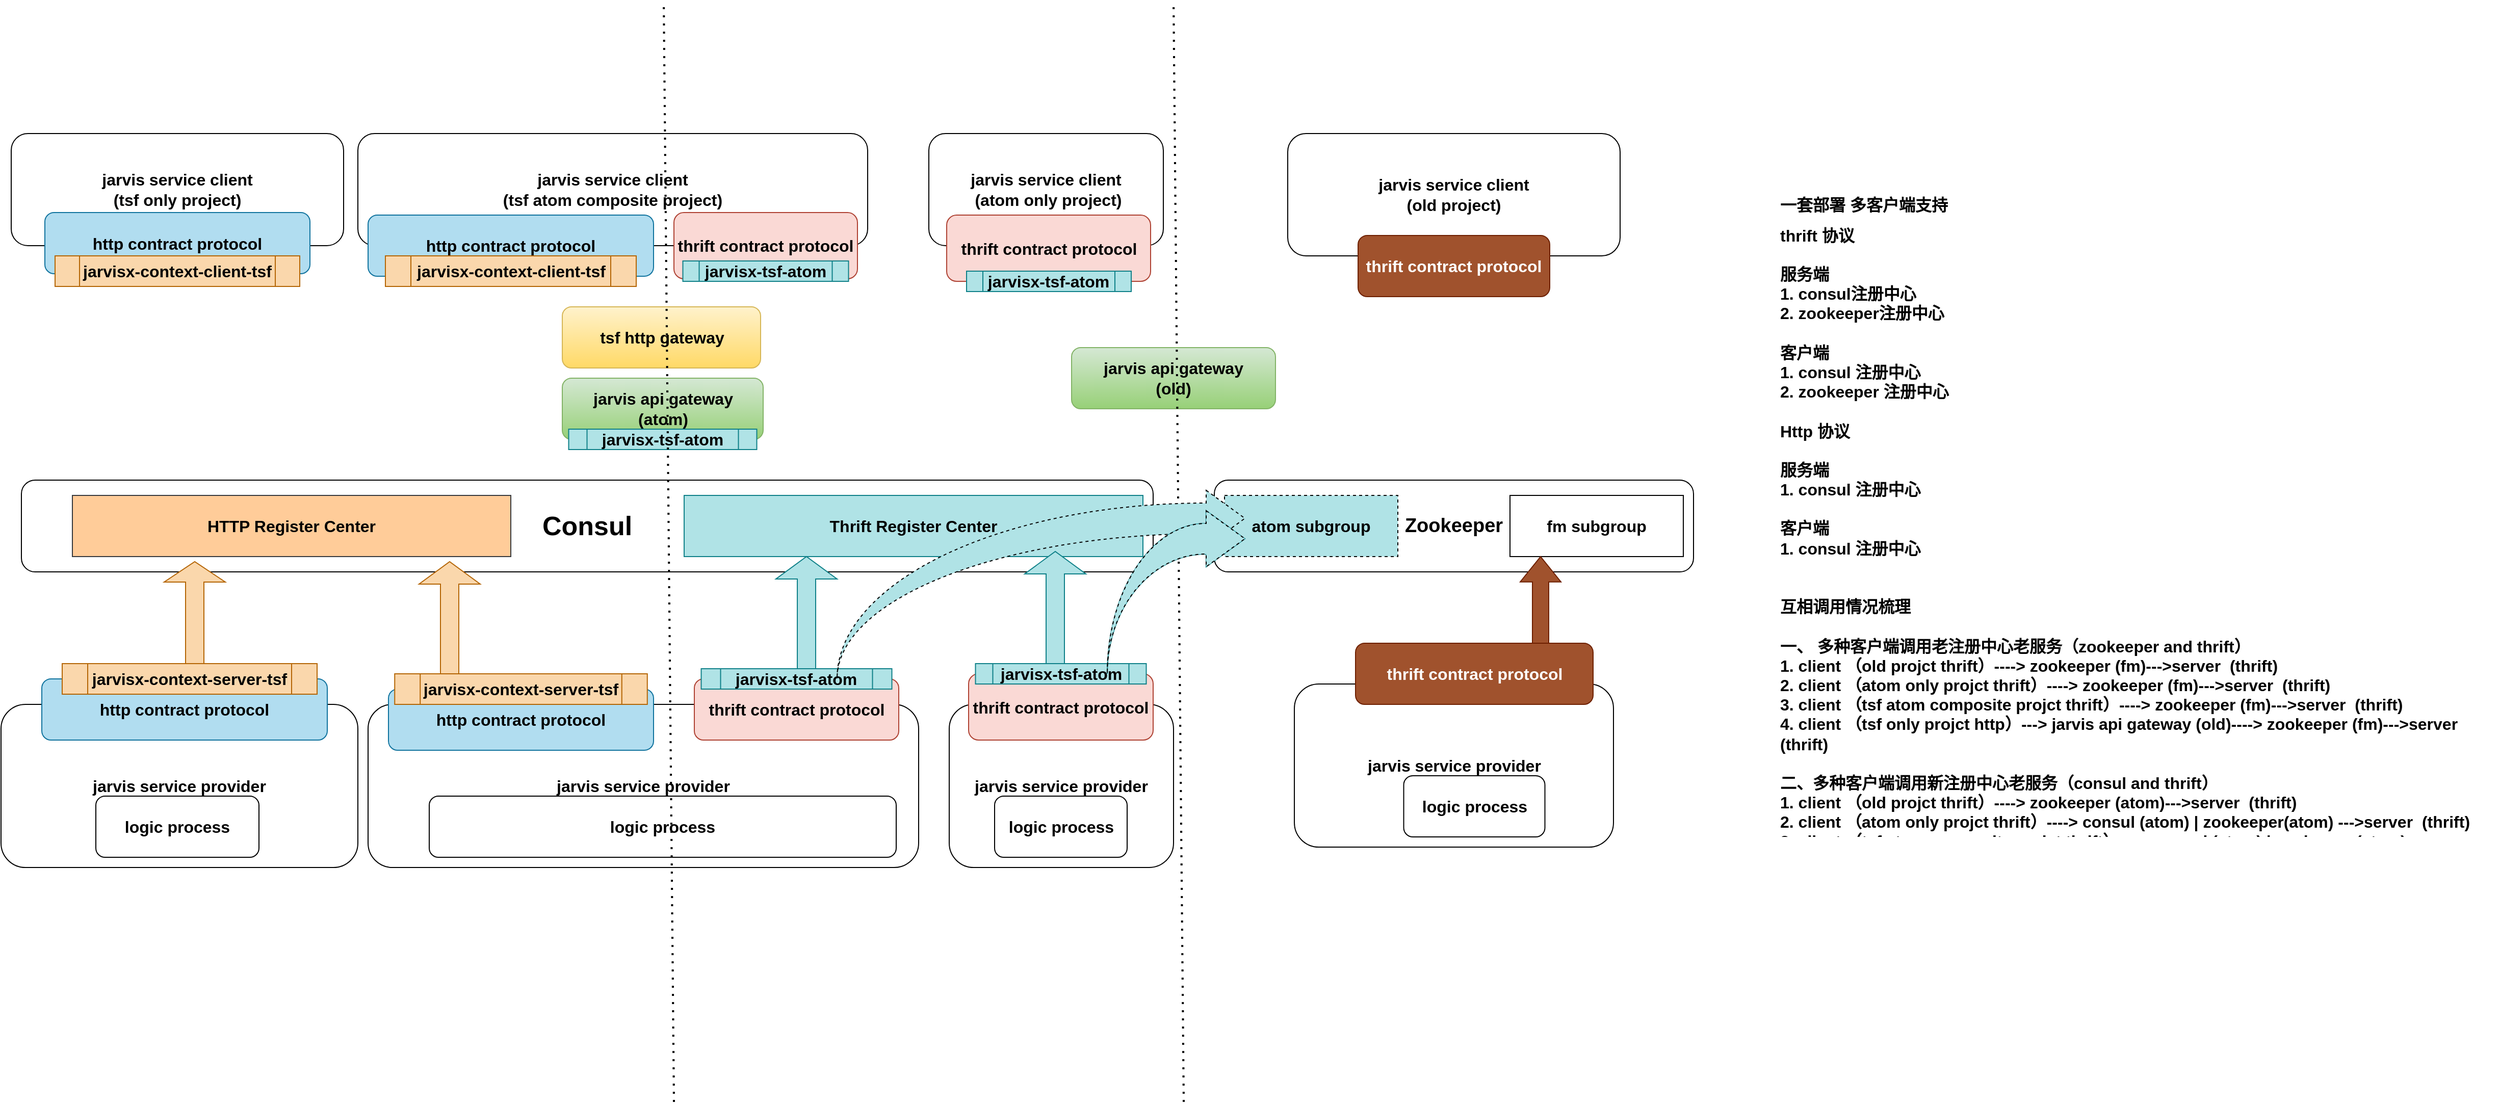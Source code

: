 <mxfile version="14.1.9" type="github">
  <diagram id="-b68cmkpjly45NJEYMcE" name="Page-1">
    <mxGraphModel dx="2249" dy="1963" grid="1" gridSize="10" guides="1" tooltips="1" connect="1" arrows="1" fold="1" page="1" pageScale="1" pageWidth="827" pageHeight="1169" math="0" shadow="0">
      <root>
        <mxCell id="0" />
        <mxCell id="1" parent="0" />
        <mxCell id="J-GAMBitPqSNVD4_ut0o-4" value="jarvis service provider" style="rounded=1;whiteSpace=wrap;html=1;fontStyle=1;align=center;horizontal=1;fontSize=16;" parent="1" vertex="1">
          <mxGeometry x="-260" y="390" width="540" height="160" as="geometry" />
        </mxCell>
        <mxCell id="J-GAMBitPqSNVD4_ut0o-15" value="tsf http gateway" style="rounded=1;whiteSpace=wrap;html=1;gradientColor=#ffd966;fillColor=#fff2cc;strokeColor=#d6b656;fontStyle=1;align=center;horizontal=1;fontSize=16;" parent="1" vertex="1">
          <mxGeometry x="-69.5" width="194.5" height="60" as="geometry" />
        </mxCell>
        <mxCell id="J-GAMBitPqSNVD4_ut0o-18" value="jarvis api gateway&lt;br style=&quot;font-size: 16px;&quot;&gt;(old)" style="rounded=1;whiteSpace=wrap;html=1;gradientColor=#97d077;fillColor=#d5e8d4;strokeColor=#82b366;fontStyle=1;align=center;horizontal=1;fontSize=16;" parent="1" vertex="1">
          <mxGeometry x="430" y="40" width="200" height="60" as="geometry" />
        </mxCell>
        <mxCell id="J-GAMBitPqSNVD4_ut0o-32" value="logic process" style="rounded=1;whiteSpace=wrap;html=1;fontStyle=1;align=center;horizontal=1;fontSize=16;" parent="1" vertex="1">
          <mxGeometry x="-200" y="480" width="458" height="60" as="geometry" />
        </mxCell>
        <mxCell id="J-GAMBitPqSNVD4_ut0o-40" value="Consul" style="rounded=1;whiteSpace=wrap;html=1;fontStyle=1;align=center;horizontal=1;fontSize=26;" parent="1" vertex="1">
          <mxGeometry x="-600" y="170" width="1110" height="90" as="geometry" />
        </mxCell>
        <mxCell id="J-GAMBitPqSNVD4_ut0o-41" value="Thrift Register Center" style="rounded=0;whiteSpace=wrap;html=1;fontStyle=1;align=center;horizontal=1;fontSize=16;fillColor=#b0e3e6;strokeColor=#0e8088;" parent="1" vertex="1">
          <mxGeometry x="50" y="185" width="450" height="60" as="geometry" />
        </mxCell>
        <mxCell id="J-GAMBitPqSNVD4_ut0o-42" value="HTTP Register Center" style="rounded=0;whiteSpace=wrap;html=1;fontStyle=1;align=center;horizontal=1;fontSize=16;fillColor=#ffcc99;strokeColor=#36393d;" parent="1" vertex="1">
          <mxGeometry x="-550" y="185" width="430" height="60" as="geometry" />
        </mxCell>
        <mxCell id="J-GAMBitPqSNVD4_ut0o-50" value="thrift contract protocol" style="rounded=1;whiteSpace=wrap;html=1;fillColor=#fad9d5;strokeColor=#ae4132;fontStyle=1;align=center;horizontal=1;fontSize=16;" parent="1" vertex="1">
          <mxGeometry x="60" y="365" width="200.5" height="60" as="geometry" />
        </mxCell>
        <mxCell id="J-GAMBitPqSNVD4_ut0o-51" value="jarvisx-tsf-atom" style="shape=process;whiteSpace=wrap;html=1;backgroundOutline=1;fillColor=#b0e3e6;strokeColor=#0e8088;fontStyle=1;align=center;horizontal=1;fontSize=16;" parent="1" vertex="1">
          <mxGeometry x="66.75" y="355" width="187" height="20" as="geometry" />
        </mxCell>
        <mxCell id="J-GAMBitPqSNVD4_ut0o-58" value="jarvis service client&lt;br style=&quot;font-size: 16px;&quot;&gt;(old project)" style="rounded=1;whiteSpace=wrap;html=1;fontStyle=1;align=center;horizontal=1;fontSize=16;" parent="1" vertex="1">
          <mxGeometry x="642" y="-170" width="326" height="120" as="geometry" />
        </mxCell>
        <mxCell id="J-GAMBitPqSNVD4_ut0o-61" value="thrift contract protocol" style="rounded=1;whiteSpace=wrap;html=1;fillColor=#a0522d;strokeColor=#6D1F00;fontColor=#ffffff;fontStyle=1;align=center;horizontal=1;fontSize=16;" parent="1" vertex="1">
          <mxGeometry x="711" y="-70" width="188" height="60" as="geometry" />
        </mxCell>
        <mxCell id="J-GAMBitPqSNVD4_ut0o-62" value="jarvis service provider" style="rounded=1;whiteSpace=wrap;html=1;fontStyle=1;align=center;horizontal=1;fontSize=16;" parent="1" vertex="1">
          <mxGeometry x="648.5" y="370" width="313" height="160" as="geometry" />
        </mxCell>
        <mxCell id="J-GAMBitPqSNVD4_ut0o-63" value="thrift contract protocol" style="rounded=1;whiteSpace=wrap;html=1;fillColor=#a0522d;strokeColor=#6D1F00;fontColor=#ffffff;fontStyle=1;align=center;horizontal=1;fontSize=16;" parent="1" vertex="1">
          <mxGeometry x="708.5" y="330" width="233" height="60" as="geometry" />
        </mxCell>
        <mxCell id="J-GAMBitPqSNVD4_ut0o-65" value="Zookeeper" style="rounded=1;whiteSpace=wrap;html=1;fontStyle=1;align=center;horizontal=1;fontSize=19;" parent="1" vertex="1">
          <mxGeometry x="570" y="170" width="470" height="90" as="geometry" />
        </mxCell>
        <mxCell id="J-GAMBitPqSNVD4_ut0o-66" value="atom subgroup" style="rounded=0;whiteSpace=wrap;html=1;fontStyle=1;align=center;horizontal=1;fontSize=16;fillColor=#b0e3e6;dashed=1;strokeColor=#050505;" parent="1" vertex="1">
          <mxGeometry x="580" y="185" width="170" height="60" as="geometry" />
        </mxCell>
        <mxCell id="J-GAMBitPqSNVD4_ut0o-67" value="fm subgroup" style="rounded=0;whiteSpace=wrap;html=1;fontStyle=1;align=center;horizontal=1;fontSize=16;" parent="1" vertex="1">
          <mxGeometry x="860" y="185" width="170" height="60" as="geometry" />
        </mxCell>
        <mxCell id="J-GAMBitPqSNVD4_ut0o-68" value="" style="endArrow=none;dashed=1;html=1;dashPattern=1 3;strokeWidth=2;fontStyle=1;align=center;horizontal=1;fontSize=16;" parent="1" edge="1">
          <mxGeometry width="50" height="50" relative="1" as="geometry">
            <mxPoint x="540" y="780" as="sourcePoint" />
            <mxPoint x="530" y="-300" as="targetPoint" />
          </mxGeometry>
        </mxCell>
        <mxCell id="J-GAMBitPqSNVD4_ut0o-69" value="logic process" style="rounded=1;whiteSpace=wrap;html=1;fontStyle=1;align=center;horizontal=1;fontSize=16;" parent="1" vertex="1">
          <mxGeometry x="755.75" y="460" width="138.5" height="60" as="geometry" />
        </mxCell>
        <mxCell id="J-GAMBitPqSNVD4_ut0o-73" value="jarvis api gateway&lt;br style=&quot;font-size: 16px;&quot;&gt;(atom)" style="rounded=1;whiteSpace=wrap;html=1;gradientColor=#97d077;fillColor=#d5e8d4;strokeColor=#82b366;fontStyle=1;align=center;horizontal=1;fontSize=16;" parent="1" vertex="1">
          <mxGeometry x="-69.5" y="70" width="197" height="60" as="geometry" />
        </mxCell>
        <mxCell id="J-GAMBitPqSNVD4_ut0o-74" value="jarvisx-tsf-atom" style="shape=process;whiteSpace=wrap;html=1;backgroundOutline=1;fillColor=#b0e3e6;strokeColor=#0e8088;fontStyle=1;align=center;horizontal=1;fontSize=16;" parent="1" vertex="1">
          <mxGeometry x="-63.25" y="120" width="184.5" height="20" as="geometry" />
        </mxCell>
        <mxCell id="J-GAMBitPqSNVD4_ut0o-75" value="http contract protocol" style="rounded=1;whiteSpace=wrap;html=1;fillColor=#b1ddf0;strokeColor=#10739e;fontStyle=1;align=center;horizontal=1;fontSize=16;" parent="1" vertex="1">
          <mxGeometry x="-240" y="375" width="260" height="60" as="geometry" />
        </mxCell>
        <mxCell id="J-GAMBitPqSNVD4_ut0o-76" value="jarvisx-context-server-tsf" style="shape=process;whiteSpace=wrap;html=1;backgroundOutline=1;fillColor=#fad7ac;strokeColor=#b46504;fontStyle=1;align=center;horizontal=1;fontSize=16;" parent="1" vertex="1">
          <mxGeometry x="-233.87" y="360" width="247.75" height="30" as="geometry" />
        </mxCell>
        <mxCell id="J-GAMBitPqSNVD4_ut0o-77" value="jarvis service client&lt;br style=&quot;font-size: 16px;&quot;&gt;(tsf atom composite project)" style="rounded=1;whiteSpace=wrap;html=1;fontStyle=1;align=center;horizontal=1;fontSize=16;" parent="1" vertex="1">
          <mxGeometry x="-270" y="-170" width="500" height="110" as="geometry" />
        </mxCell>
        <mxCell id="J-GAMBitPqSNVD4_ut0o-78" value="jarvis service client &lt;br style=&quot;font-size: 16px;&quot;&gt;(tsf only project)" style="rounded=1;whiteSpace=wrap;html=1;fontStyle=1;align=center;horizontal=1;fontSize=16;" parent="1" vertex="1">
          <mxGeometry x="-610" y="-170" width="326" height="110" as="geometry" />
        </mxCell>
        <mxCell id="J-GAMBitPqSNVD4_ut0o-79" value="http contract protocol" style="rounded=1;whiteSpace=wrap;html=1;fillColor=#b1ddf0;strokeColor=#10739e;fontStyle=1;align=center;horizontal=1;fontSize=16;" parent="1" vertex="1">
          <mxGeometry x="-577" y="-92.5" width="260" height="60" as="geometry" />
        </mxCell>
        <mxCell id="J-GAMBitPqSNVD4_ut0o-80" value="jarvisx-context-client-tsf" style="shape=process;whiteSpace=wrap;html=1;backgroundOutline=1;fillColor=#fad7ac;strokeColor=#b46504;fontStyle=1;align=center;horizontal=1;fontSize=16;" parent="1" vertex="1">
          <mxGeometry x="-567" y="-50" width="240" height="30" as="geometry" />
        </mxCell>
        <mxCell id="J-GAMBitPqSNVD4_ut0o-81" value="jarvis service client&lt;br style=&quot;font-size: 16px;&quot;&gt;&amp;nbsp;(atom only project)" style="rounded=1;whiteSpace=wrap;html=1;fontStyle=1;align=center;horizontal=1;fontSize=16;" parent="1" vertex="1">
          <mxGeometry x="290" y="-170" width="230" height="110" as="geometry" />
        </mxCell>
        <mxCell id="J-GAMBitPqSNVD4_ut0o-82" value="thrift contract protocol" style="rounded=1;whiteSpace=wrap;html=1;fillColor=#fad9d5;strokeColor=#ae4132;fontStyle=1;align=center;horizontal=1;fontSize=16;" parent="1" vertex="1">
          <mxGeometry x="307.5" y="-90" width="200" height="65" as="geometry" />
        </mxCell>
        <mxCell id="J-GAMBitPqSNVD4_ut0o-83" value="jarvisx-tsf-atom" style="shape=process;whiteSpace=wrap;html=1;backgroundOutline=1;fillColor=#b0e3e6;strokeColor=#0e8088;fontStyle=1;align=center;horizontal=1;fontSize=16;" parent="1" vertex="1">
          <mxGeometry x="327" y="-35" width="161.5" height="20" as="geometry" />
        </mxCell>
        <mxCell id="J-GAMBitPqSNVD4_ut0o-84" value="" style="endArrow=none;dashed=1;html=1;dashPattern=1 3;strokeWidth=2;fontStyle=1;align=center;horizontal=1;fontSize=16;" parent="1" edge="1">
          <mxGeometry width="50" height="50" relative="1" as="geometry">
            <mxPoint x="40" y="780.0" as="sourcePoint" />
            <mxPoint x="30" y="-300" as="targetPoint" />
          </mxGeometry>
        </mxCell>
        <mxCell id="J-GAMBitPqSNVD4_ut0o-85" value="http contract protocol" style="rounded=1;whiteSpace=wrap;html=1;fillColor=#b1ddf0;strokeColor=#10739e;fontStyle=1;align=center;horizontal=1;fontSize=16;" parent="1" vertex="1">
          <mxGeometry x="-260" y="-90" width="280" height="60" as="geometry" />
        </mxCell>
        <mxCell id="J-GAMBitPqSNVD4_ut0o-86" value="jarvisx-context-client-tsf" style="shape=process;whiteSpace=wrap;html=1;backgroundOutline=1;fillColor=#fad7ac;strokeColor=#b46504;fontStyle=1;align=center;horizontal=1;fontSize=16;" parent="1" vertex="1">
          <mxGeometry x="-243" y="-50" width="246" height="30" as="geometry" />
        </mxCell>
        <mxCell id="J-GAMBitPqSNVD4_ut0o-87" value="thrift contract protocol" style="rounded=1;whiteSpace=wrap;html=1;fillColor=#fad9d5;strokeColor=#ae4132;fontStyle=1;align=center;horizontal=1;fontSize=16;" parent="1" vertex="1">
          <mxGeometry x="40" y="-92.5" width="180" height="65" as="geometry" />
        </mxCell>
        <mxCell id="J-GAMBitPqSNVD4_ut0o-88" value="jarvisx-tsf-atom" style="shape=process;whiteSpace=wrap;html=1;backgroundOutline=1;fillColor=#b0e3e6;strokeColor=#0e8088;fontStyle=1;align=center;horizontal=1;fontSize=16;" parent="1" vertex="1">
          <mxGeometry x="48.75" y="-45" width="162.5" height="20" as="geometry" />
        </mxCell>
        <mxCell id="J-GAMBitPqSNVD4_ut0o-89" value="&lt;h1 style=&quot;font-size: 16px;&quot;&gt;一套部署 多客户端支持&lt;/h1&gt;&lt;div style=&quot;font-size: 16px;&quot;&gt;thrift 协议&lt;/div&gt;&lt;div style=&quot;font-size: 16px;&quot;&gt;&lt;br style=&quot;font-size: 16px;&quot;&gt;&lt;/div&gt;&lt;div style=&quot;font-size: 16px;&quot;&gt;服务端&lt;/div&gt;&lt;div style=&quot;font-size: 16px;&quot;&gt;1. consul注册中心&lt;/div&gt;&lt;div style=&quot;font-size: 16px;&quot;&gt;2. zookeeper注册中心&lt;/div&gt;&lt;div style=&quot;font-size: 16px;&quot;&gt;&lt;br style=&quot;font-size: 16px;&quot;&gt;&lt;/div&gt;&lt;div style=&quot;font-size: 16px;&quot;&gt;客户端&lt;/div&gt;&lt;div style=&quot;font-size: 16px;&quot;&gt;1. consul 注册中心&lt;/div&gt;&lt;div style=&quot;font-size: 16px;&quot;&gt;2. zookeeper 注册中心&lt;/div&gt;&lt;div style=&quot;font-size: 16px;&quot;&gt;&lt;br style=&quot;font-size: 16px;&quot;&gt;&lt;/div&gt;&lt;div style=&quot;font-size: 16px;&quot;&gt;Http 协议&lt;/div&gt;&lt;div style=&quot;font-size: 16px;&quot;&gt;&lt;br style=&quot;font-size: 16px;&quot;&gt;&lt;/div&gt;&lt;div style=&quot;font-size: 16px;&quot;&gt;服务端&lt;/div&gt;&lt;div style=&quot;font-size: 16px;&quot;&gt;1. consul 注册中心&lt;/div&gt;&lt;div style=&quot;font-size: 16px;&quot;&gt;&lt;br style=&quot;font-size: 16px;&quot;&gt;&lt;/div&gt;&lt;div style=&quot;font-size: 16px;&quot;&gt;客户端&lt;/div&gt;&lt;div style=&quot;font-size: 16px;&quot;&gt;1. consul 注册中心&lt;/div&gt;&lt;div style=&quot;font-size: 16px;&quot;&gt;&lt;br style=&quot;font-size: 16px;&quot;&gt;&lt;/div&gt;&lt;div style=&quot;font-size: 16px;&quot;&gt;&lt;br style=&quot;font-size: 16px;&quot;&gt;&lt;/div&gt;&lt;div style=&quot;font-size: 16px;&quot;&gt;互相调用情况梳理&lt;/div&gt;&lt;div style=&quot;font-size: 16px;&quot;&gt;&lt;br style=&quot;font-size: 16px;&quot;&gt;&lt;/div&gt;&lt;div style=&quot;font-size: 16px;&quot;&gt;一、 多种客户端调用老注册中心老服务（zookeeper and thrift）&lt;/div&gt;&lt;div style=&quot;font-size: 16px;&quot;&gt;1. client （old projct thrift）----&amp;gt; zookeeper (fm)---&amp;gt;server&amp;nbsp; (thrift)&lt;/div&gt;&lt;div style=&quot;font-size: 16px;&quot;&gt;&lt;div style=&quot;font-size: 16px;&quot;&gt;2. client （atom only projct thrift）----&amp;gt; zookeeper (fm)---&amp;gt;server&amp;nbsp; (thrift)&lt;/div&gt;&lt;div style=&quot;font-size: 16px;&quot;&gt;&lt;div style=&quot;font-size: 16px;&quot;&gt;3. client （tsf atom composite projct thrift）----&amp;gt; zookeeper (fm)---&amp;gt;server&amp;nbsp; (thrift)&lt;/div&gt;&lt;div style=&quot;font-size: 16px;&quot;&gt;&lt;div style=&quot;font-size: 16px;&quot;&gt;4. client （tsf only projct http）---&amp;gt; jarvis api gateway (old)----&amp;gt; zookeeper (fm)---&amp;gt;server&amp;nbsp; (thrift)&lt;/div&gt;&lt;div style=&quot;font-size: 16px;&quot;&gt;&lt;br style=&quot;font-size: 16px;&quot;&gt;&lt;/div&gt;&lt;div style=&quot;font-size: 16px;&quot;&gt;二、多种客户端调用新注册中心老服务（consul and thrift）&lt;/div&gt;&lt;div style=&quot;font-size: 16px;&quot;&gt;&lt;div style=&quot;font-size: 16px;&quot;&gt;&lt;div style=&quot;font-size: 16px;&quot;&gt;1. client （old projct thrift）----&amp;gt; zookeeper (atom)---&amp;gt;server&amp;nbsp; (thrift)&lt;/div&gt;&lt;div style=&quot;font-size: 16px;&quot;&gt;&lt;span style=&quot;font-size: 16px;&quot;&gt;2. client （atom only projct thrift）----&amp;gt; consul (atom) | zookeeper(atom) ---&amp;gt;server&amp;nbsp; (thrift)&lt;/span&gt;&lt;br style=&quot;font-size: 16px;&quot;&gt;&lt;/div&gt;&lt;div style=&quot;font-size: 16px;&quot;&gt;&lt;div style=&quot;font-size: 16px;&quot;&gt;&lt;div style=&quot;font-size: 16px;&quot;&gt;3. client （tsf atom composite projct thrift）----&amp;gt;&amp;nbsp;consul (atom) | zookeeper(atom)---&amp;gt;server&amp;nbsp; (thrift)&lt;/div&gt;&lt;div style=&quot;font-size: 16px;&quot;&gt;4.1 client （tsf only projct http）---&amp;gt; jarvis api gateway (atom)----&amp;gt; consul (atom) | zookeeper(atom)---&amp;gt;server&amp;nbsp; (thrift)&lt;/div&gt;&lt;/div&gt;&lt;/div&gt;&lt;/div&gt;&lt;div style=&quot;font-size: 16px;&quot;&gt;&lt;div style=&quot;font-size: 16px;&quot;&gt;&lt;div style=&quot;font-size: 16px;&quot;&gt;4. 2 client （tsf only projct http）---&amp;gt; jarvis api gateway (old)----&amp;gt; zookeeper(atom)---&amp;gt;server&amp;nbsp; (thrift)&lt;/div&gt;&lt;div style=&quot;font-size: 16px;&quot;&gt;&lt;br style=&quot;font-size: 16px;&quot;&gt;&lt;/div&gt;&lt;/div&gt;&lt;/div&gt;&lt;/div&gt;&lt;/div&gt;&lt;/div&gt;&lt;/div&gt;&lt;div style=&quot;font-size: 16px;&quot;&gt;三、多种客户端调用先注册中心新服务（consul and http）&lt;/div&gt;&lt;div style=&quot;font-size: 16px;&quot;&gt;&lt;div style=&quot;font-size: 16px;&quot;&gt;&lt;div style=&quot;font-size: 16px;&quot;&gt;1. client （old projct thrift）----&amp;gt; tsf http gateway---&amp;gt;server&amp;nbsp; (http)&lt;/div&gt;&lt;div style=&quot;font-size: 16px;&quot;&gt;2. client （atom only projct thrift）----&amp;gt; tsf http gateway ---&amp;gt;server&amp;nbsp; (http)&lt;br style=&quot;font-size: 16px;&quot;&gt;&lt;/div&gt;&lt;div style=&quot;font-size: 16px;&quot;&gt;&lt;div style=&quot;font-size: 16px;&quot;&gt;3. client （tsf atom composite projct thrift）----&amp;gt;&amp;nbsp;consul (http) ---&amp;gt;server&amp;nbsp; (http)&lt;/div&gt;&lt;div style=&quot;font-size: 16px;&quot;&gt;4. client （tsf only projct http）---&amp;gt; consul (http)---&amp;gt;server&amp;nbsp; (http)&lt;/div&gt;&lt;/div&gt;&lt;/div&gt;&lt;div style=&quot;font-size: 16px;&quot;&gt;&lt;br style=&quot;font-size: 16px;&quot;&gt;&lt;/div&gt;&lt;/div&gt;&lt;div style=&quot;font-size: 16px;&quot;&gt;&lt;br style=&quot;font-size: 16px;&quot;&gt;&lt;/div&gt;" style="text;html=1;strokeColor=none;fillColor=none;spacing=5;spacingTop=-20;whiteSpace=wrap;overflow=hidden;rounded=0;fontStyle=1;align=left;horizontal=1;fontSize=16;" parent="1" vertex="1">
          <mxGeometry x="1120" y="-110" width="710" height="630" as="geometry" />
        </mxCell>
        <mxCell id="Yk1hcENggpTfmtGuUN9E-1" value="jarvis service provider" style="rounded=1;whiteSpace=wrap;html=1;fontStyle=1;align=center;horizontal=1;fontSize=16;" parent="1" vertex="1">
          <mxGeometry x="-620" y="390" width="350" height="160" as="geometry" />
        </mxCell>
        <mxCell id="Yk1hcENggpTfmtGuUN9E-3" value="logic process" style="rounded=1;whiteSpace=wrap;html=1;fontStyle=1;align=center;horizontal=1;fontSize=16;" parent="1" vertex="1">
          <mxGeometry x="-527" y="480" width="160" height="60" as="geometry" />
        </mxCell>
        <mxCell id="Yk1hcENggpTfmtGuUN9E-4" value="http contract protocol" style="rounded=1;whiteSpace=wrap;html=1;fillColor=#b1ddf0;strokeColor=#10739e;fontStyle=1;align=center;horizontal=1;fontSize=16;" parent="1" vertex="1">
          <mxGeometry x="-580" y="365" width="280" height="60" as="geometry" />
        </mxCell>
        <mxCell id="Yk1hcENggpTfmtGuUN9E-5" value="jarvisx-context-server-tsf" style="shape=process;whiteSpace=wrap;html=1;backgroundOutline=1;fillColor=#fad7ac;strokeColor=#b46504;fontStyle=1;align=center;horizontal=1;fontSize=16;" parent="1" vertex="1">
          <mxGeometry x="-560" y="350" width="250" height="30" as="geometry" />
        </mxCell>
        <mxCell id="Yk1hcENggpTfmtGuUN9E-6" value="jarvis service provider" style="rounded=1;whiteSpace=wrap;html=1;fontStyle=1;align=center;horizontal=1;fontSize=16;" parent="1" vertex="1">
          <mxGeometry x="310" y="390" width="220" height="160" as="geometry" />
        </mxCell>
        <mxCell id="Yk1hcENggpTfmtGuUN9E-7" value="logic process" style="rounded=1;whiteSpace=wrap;html=1;fontStyle=1;align=center;horizontal=1;fontSize=16;" parent="1" vertex="1">
          <mxGeometry x="354.5" y="480" width="130" height="60" as="geometry" />
        </mxCell>
        <mxCell id="Yk1hcENggpTfmtGuUN9E-10" value="thrift contract protocol" style="rounded=1;whiteSpace=wrap;html=1;fillColor=#fad9d5;strokeColor=#ae4132;fontStyle=1;align=center;horizontal=1;fontSize=16;" parent="1" vertex="1">
          <mxGeometry x="329" y="360" width="181" height="65" as="geometry" />
        </mxCell>
        <mxCell id="Yk1hcENggpTfmtGuUN9E-11" value="jarvisx-tsf-atom" style="shape=process;whiteSpace=wrap;html=1;backgroundOutline=1;fillColor=#b0e3e6;strokeColor=#0e8088;fontStyle=1;align=center;horizontal=1;fontSize=16;" parent="1" vertex="1">
          <mxGeometry x="335.75" y="350" width="167.5" height="20" as="geometry" />
        </mxCell>
        <mxCell id="4Uo-slI3aMZufZxtW_4q-7" value="" style="shape=singleArrow;direction=north;whiteSpace=wrap;html=1;fontSize=19;align=left;fillColor=#fad7ac;strokeColor=#b46504;" vertex="1" parent="1">
          <mxGeometry x="-460" y="250" width="60" height="100" as="geometry" />
        </mxCell>
        <mxCell id="4Uo-slI3aMZufZxtW_4q-8" value="" style="shape=singleArrow;direction=north;whiteSpace=wrap;html=1;fontSize=19;align=left;fillColor=#fad7ac;strokeColor=#b46504;" vertex="1" parent="1">
          <mxGeometry x="-210" y="250" width="60" height="110" as="geometry" />
        </mxCell>
        <mxCell id="4Uo-slI3aMZufZxtW_4q-9" value="" style="shape=singleArrow;direction=north;whiteSpace=wrap;html=1;fontSize=19;align=left;fillColor=#b0e3e6;strokeColor=#0e8088;" vertex="1" parent="1">
          <mxGeometry x="140" y="245" width="60" height="110" as="geometry" />
        </mxCell>
        <mxCell id="4Uo-slI3aMZufZxtW_4q-10" value="" style="shape=singleArrow;direction=north;whiteSpace=wrap;html=1;fontSize=19;align=left;fillColor=#b0e3e6;strokeColor=#0e8088;" vertex="1" parent="1">
          <mxGeometry x="384" y="240" width="60" height="110" as="geometry" />
        </mxCell>
        <mxCell id="4Uo-slI3aMZufZxtW_4q-14" value="" style="html=1;shadow=0;align=center;verticalAlign=middle;shape=mxgraph.arrows2.jumpInArrow;dy=15;dx=38;arrowHead=55;fontSize=19;fillColor=#b0e3e6;dashed=1;strokeColor=#050505;" vertex="1" parent="1">
          <mxGeometry x="200" y="180" width="400" height="185" as="geometry" />
        </mxCell>
        <mxCell id="4Uo-slI3aMZufZxtW_4q-15" value="" style="html=1;shadow=0;align=center;verticalAlign=middle;shape=mxgraph.arrows2.jumpInArrow;dy=15;dx=38;arrowHead=55;fontSize=19;fillColor=#b0e3e6;strokeColor=#0e8088;" vertex="1" parent="1">
          <mxGeometry x="465" y="200" width="135" height="160" as="geometry" />
        </mxCell>
        <mxCell id="4Uo-slI3aMZufZxtW_4q-17" value="" style="html=1;shadow=0;dashed=0;align=center;verticalAlign=middle;shape=mxgraph.arrows2.arrow;dy=0.6;dx=24.83;direction=north;notch=0;fontSize=19;fillColor=#a0522d;strokeColor=#6D1F00;fontColor=#ffffff;" vertex="1" parent="1">
          <mxGeometry x="870" y="245" width="40" height="85" as="geometry" />
        </mxCell>
        <mxCell id="4Uo-slI3aMZufZxtW_4q-18" value="" style="html=1;shadow=0;align=center;verticalAlign=middle;shape=mxgraph.arrows2.jumpInArrow;dy=15;dx=38;arrowHead=55;fontSize=19;fillColor=#b0e3e6;dashed=1;strokeColor=#050505;" vertex="1" parent="1">
          <mxGeometry x="465" y="200" width="135" height="160" as="geometry" />
        </mxCell>
      </root>
    </mxGraphModel>
  </diagram>
</mxfile>
